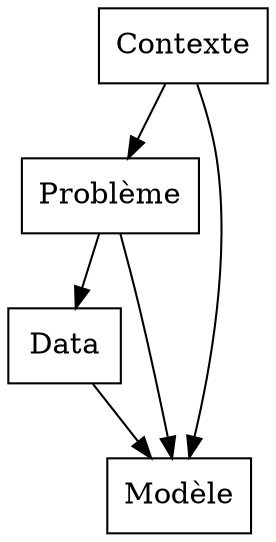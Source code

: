 digraph {
  # a 'graph' statement
  graph [overlap = true, fontsize = 5]
  
  # add node statements
  node [shape = box]
  Contexte; Problème ; Data ; Modèle

  # add edge statements
  Contexte -> {Problème} ;
  Problème -> Data;
  Data -> Modèle ;
  Problème -> Modèle ;
  Contexte -> Modèle
}